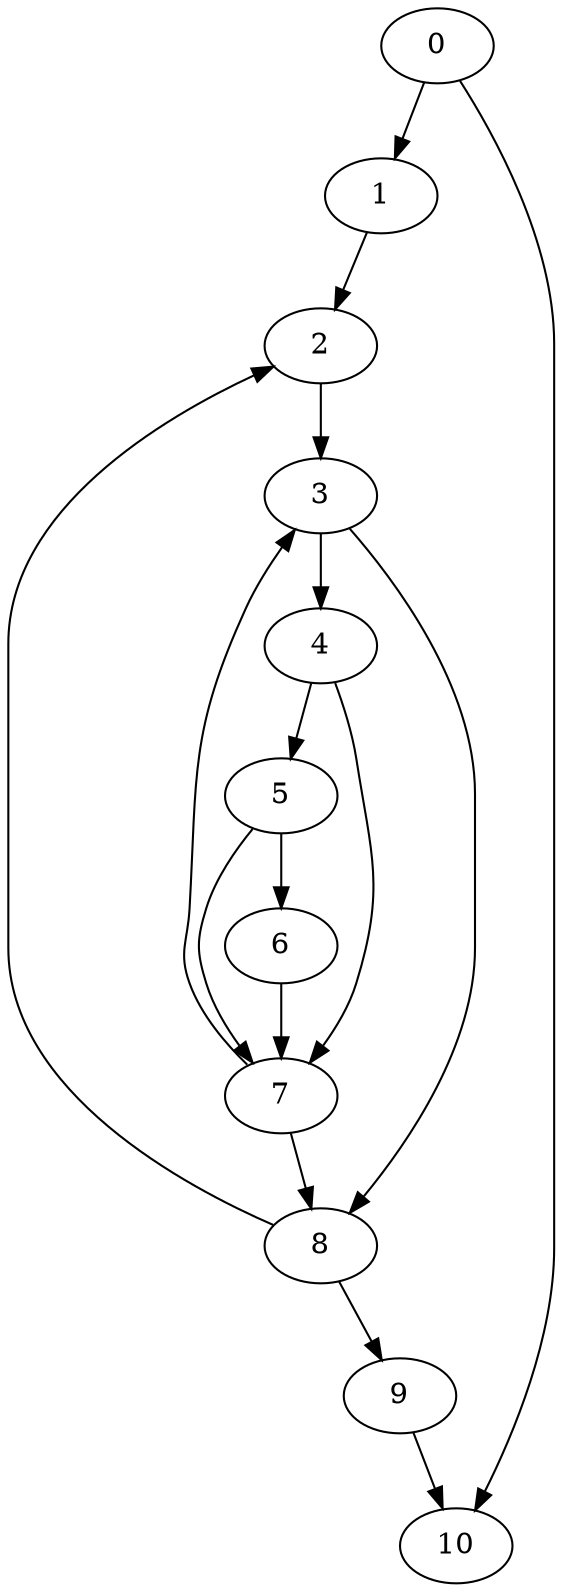 digraph {
	0
	1
	2
	3
	4
	5
	6
	7
	8
	9
	10
	0 -> 1
	8 -> 2
	1 -> 2
	2 -> 3
	7 -> 3
	3 -> 4
	6 -> 7
	4 -> 7
	5 -> 7
	3 -> 8
	7 -> 8
	5 -> 6
	8 -> 9
	0 -> 10
	9 -> 10
	4 -> 5
}
